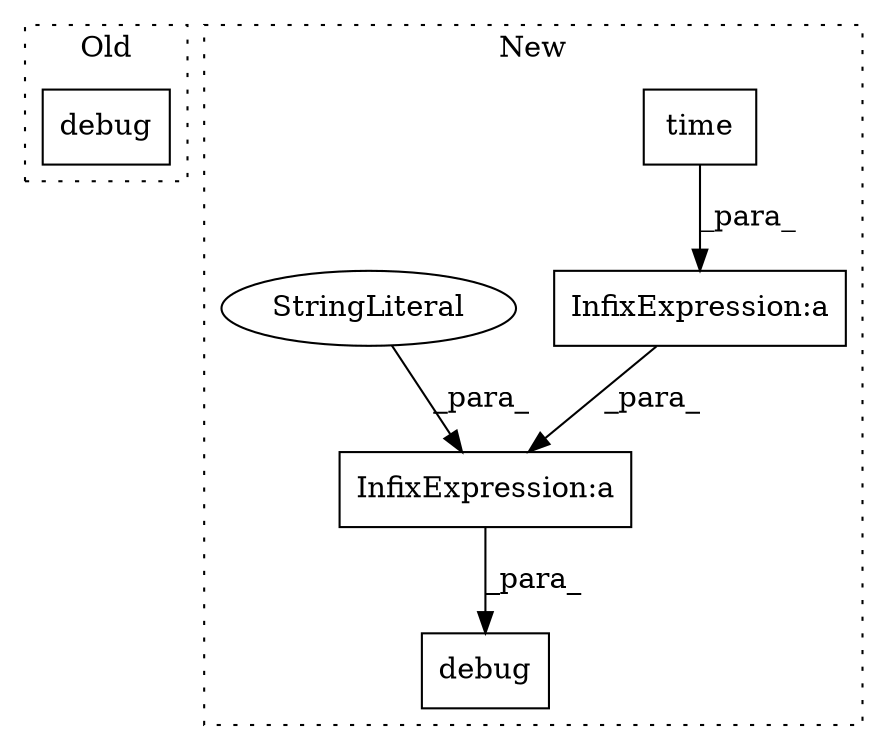 digraph G {
subgraph cluster0 {
1 [label="debug" a="32" s="19793,19845" l="6,1" shape="box"];
label = "Old";
style="dotted";
}
subgraph cluster1 {
2 [label="time" a="32" s="20884" l="6" shape="box"];
3 [label="InfixExpression:a" a="27" s="20890" l="3" shape="box"];
4 [label="InfixExpression:a" a="27" s="20880" l="3" shape="box"];
5 [label="debug" a="32" s="20852,20906" l="6,1" shape="box"];
6 [label="StringLiteral" a="45" s="20858" l="22" shape="ellipse"];
label = "New";
style="dotted";
}
2 -> 3 [label="_para_"];
3 -> 4 [label="_para_"];
4 -> 5 [label="_para_"];
6 -> 4 [label="_para_"];
}